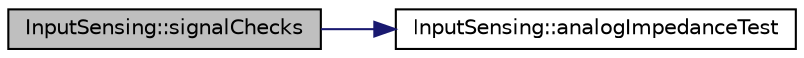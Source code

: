 digraph "InputSensing::signalChecks"
{
 // LATEX_PDF_SIZE
  edge [fontname="Helvetica",fontsize="10",labelfontname="Helvetica",labelfontsize="10"];
  node [fontname="Helvetica",fontsize="10",shape=record];
  rankdir="LR";
  Node1 [label="InputSensing::signalChecks",height=0.2,width=0.4,color="black", fillcolor="grey75", style="filled", fontcolor="black",tooltip=" "];
  Node1 -> Node2 [color="midnightblue",fontsize="10",style="solid",fontname="Helvetica"];
  Node2 [label="InputSensing::analogImpedanceTest",height=0.2,width=0.4,color="black", fillcolor="white", style="filled",URL="$class_input_sensing.html#a2a041de6410815bf42be507d50e1d5b2",tooltip=" "];
}
